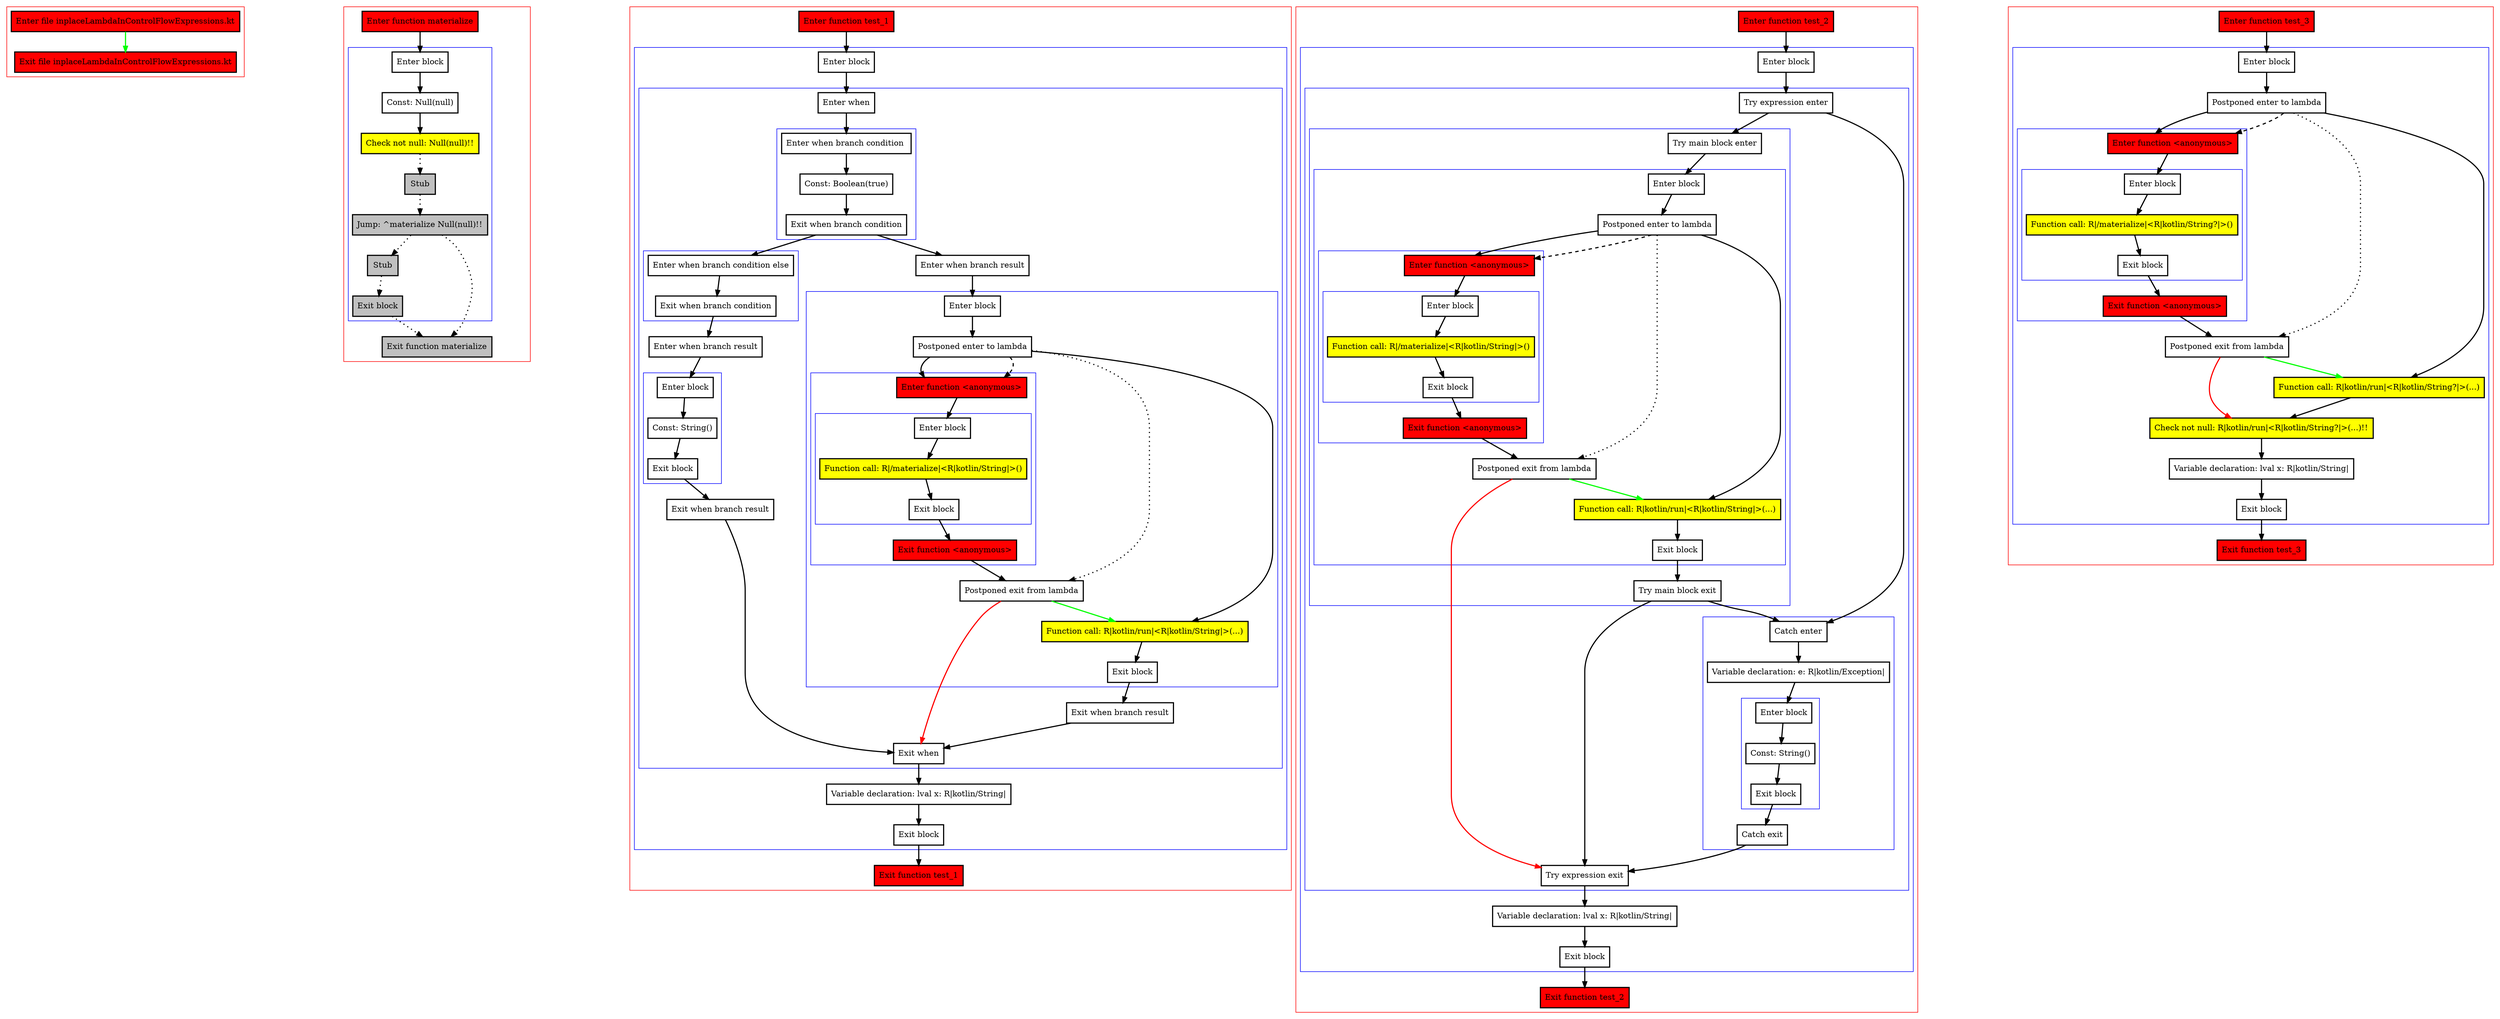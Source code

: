digraph inplaceLambdaInControlFlowExpressions_kt {
    graph [nodesep=3]
    node [shape=box penwidth=2]
    edge [penwidth=2]

    subgraph cluster_0 {
        color=red
        0 [label="Enter file inplaceLambdaInControlFlowExpressions.kt" style="filled" fillcolor=red];
        1 [label="Exit file inplaceLambdaInControlFlowExpressions.kt" style="filled" fillcolor=red];
    }
    0 -> {1} [color=green];

    subgraph cluster_1 {
        color=red
        2 [label="Enter function materialize" style="filled" fillcolor=red];
        subgraph cluster_2 {
            color=blue
            3 [label="Enter block"];
            4 [label="Const: Null(null)"];
            5 [label="Check not null: Null(null)!!" style="filled" fillcolor=yellow];
            6 [label="Stub" style="filled" fillcolor=gray];
            7 [label="Jump: ^materialize Null(null)!!" style="filled" fillcolor=gray];
            8 [label="Stub" style="filled" fillcolor=gray];
            9 [label="Exit block" style="filled" fillcolor=gray];
        }
        10 [label="Exit function materialize" style="filled" fillcolor=gray];
    }
    2 -> {3};
    3 -> {4};
    4 -> {5};
    5 -> {6} [style=dotted];
    6 -> {7} [style=dotted];
    7 -> {8 10} [style=dotted];
    8 -> {9} [style=dotted];
    9 -> {10} [style=dotted];

    subgraph cluster_3 {
        color=red
        11 [label="Enter function test_1" style="filled" fillcolor=red];
        subgraph cluster_4 {
            color=blue
            12 [label="Enter block"];
            subgraph cluster_5 {
                color=blue
                13 [label="Enter when"];
                subgraph cluster_6 {
                    color=blue
                    14 [label="Enter when branch condition "];
                    15 [label="Const: Boolean(true)"];
                    16 [label="Exit when branch condition"];
                }
                subgraph cluster_7 {
                    color=blue
                    17 [label="Enter when branch condition else"];
                    18 [label="Exit when branch condition"];
                }
                19 [label="Enter when branch result"];
                subgraph cluster_8 {
                    color=blue
                    20 [label="Enter block"];
                    21 [label="Const: String()"];
                    22 [label="Exit block"];
                }
                23 [label="Exit when branch result"];
                24 [label="Enter when branch result"];
                subgraph cluster_9 {
                    color=blue
                    25 [label="Enter block"];
                    26 [label="Postponed enter to lambda"];
                    subgraph cluster_10 {
                        color=blue
                        27 [label="Enter function <anonymous>" style="filled" fillcolor=red];
                        subgraph cluster_11 {
                            color=blue
                            28 [label="Enter block"];
                            29 [label="Function call: R|/materialize|<R|kotlin/String|>()" style="filled" fillcolor=yellow];
                            30 [label="Exit block"];
                        }
                        31 [label="Exit function <anonymous>" style="filled" fillcolor=red];
                    }
                    32 [label="Postponed exit from lambda"];
                    33 [label="Function call: R|kotlin/run|<R|kotlin/String|>(...)" style="filled" fillcolor=yellow];
                    34 [label="Exit block"];
                }
                35 [label="Exit when branch result"];
                36 [label="Exit when"];
            }
            37 [label="Variable declaration: lval x: R|kotlin/String|"];
            38 [label="Exit block"];
        }
        39 [label="Exit function test_1" style="filled" fillcolor=red];
    }
    11 -> {12};
    12 -> {13};
    13 -> {14};
    14 -> {15};
    15 -> {16};
    16 -> {17 24};
    17 -> {18};
    18 -> {19};
    19 -> {20};
    20 -> {21};
    21 -> {22};
    22 -> {23};
    23 -> {36};
    24 -> {25};
    25 -> {26};
    26 -> {27 33};
    26 -> {32} [style=dotted];
    26 -> {27} [style=dashed];
    27 -> {28};
    28 -> {29};
    29 -> {30};
    30 -> {31};
    31 -> {32};
    32 -> {33} [color=green];
    32 -> {36} [color=red];
    33 -> {34};
    34 -> {35};
    35 -> {36};
    36 -> {37};
    37 -> {38};
    38 -> {39};

    subgraph cluster_12 {
        color=red
        40 [label="Enter function test_2" style="filled" fillcolor=red];
        subgraph cluster_13 {
            color=blue
            41 [label="Enter block"];
            subgraph cluster_14 {
                color=blue
                42 [label="Try expression enter"];
                subgraph cluster_15 {
                    color=blue
                    43 [label="Try main block enter"];
                    subgraph cluster_16 {
                        color=blue
                        44 [label="Enter block"];
                        45 [label="Postponed enter to lambda"];
                        subgraph cluster_17 {
                            color=blue
                            46 [label="Enter function <anonymous>" style="filled" fillcolor=red];
                            subgraph cluster_18 {
                                color=blue
                                47 [label="Enter block"];
                                48 [label="Function call: R|/materialize|<R|kotlin/String|>()" style="filled" fillcolor=yellow];
                                49 [label="Exit block"];
                            }
                            50 [label="Exit function <anonymous>" style="filled" fillcolor=red];
                        }
                        51 [label="Postponed exit from lambda"];
                        52 [label="Function call: R|kotlin/run|<R|kotlin/String|>(...)" style="filled" fillcolor=yellow];
                        53 [label="Exit block"];
                    }
                    54 [label="Try main block exit"];
                }
                subgraph cluster_19 {
                    color=blue
                    55 [label="Catch enter"];
                    56 [label="Variable declaration: e: R|kotlin/Exception|"];
                    subgraph cluster_20 {
                        color=blue
                        57 [label="Enter block"];
                        58 [label="Const: String()"];
                        59 [label="Exit block"];
                    }
                    60 [label="Catch exit"];
                }
                61 [label="Try expression exit"];
            }
            62 [label="Variable declaration: lval x: R|kotlin/String|"];
            63 [label="Exit block"];
        }
        64 [label="Exit function test_2" style="filled" fillcolor=red];
    }
    40 -> {41};
    41 -> {42};
    42 -> {43 55};
    43 -> {44};
    44 -> {45};
    45 -> {46 52};
    45 -> {51} [style=dotted];
    45 -> {46} [style=dashed];
    46 -> {47};
    47 -> {48};
    48 -> {49};
    49 -> {50};
    50 -> {51};
    51 -> {52} [color=green];
    51 -> {61} [color=red];
    52 -> {53};
    53 -> {54};
    54 -> {55 61};
    55 -> {56};
    56 -> {57};
    57 -> {58};
    58 -> {59};
    59 -> {60};
    60 -> {61};
    61 -> {62};
    62 -> {63};
    63 -> {64};

    subgraph cluster_21 {
        color=red
        65 [label="Enter function test_3" style="filled" fillcolor=red];
        subgraph cluster_22 {
            color=blue
            66 [label="Enter block"];
            67 [label="Postponed enter to lambda"];
            subgraph cluster_23 {
                color=blue
                68 [label="Enter function <anonymous>" style="filled" fillcolor=red];
                subgraph cluster_24 {
                    color=blue
                    69 [label="Enter block"];
                    70 [label="Function call: R|/materialize|<R|kotlin/String?|>()" style="filled" fillcolor=yellow];
                    71 [label="Exit block"];
                }
                72 [label="Exit function <anonymous>" style="filled" fillcolor=red];
            }
            73 [label="Postponed exit from lambda"];
            74 [label="Function call: R|kotlin/run|<R|kotlin/String?|>(...)" style="filled" fillcolor=yellow];
            75 [label="Check not null: R|kotlin/run|<R|kotlin/String?|>(...)!!" style="filled" fillcolor=yellow];
            76 [label="Variable declaration: lval x: R|kotlin/String|"];
            77 [label="Exit block"];
        }
        78 [label="Exit function test_3" style="filled" fillcolor=red];
    }
    65 -> {66};
    66 -> {67};
    67 -> {68 74};
    67 -> {73} [style=dotted];
    67 -> {68} [style=dashed];
    68 -> {69};
    69 -> {70};
    70 -> {71};
    71 -> {72};
    72 -> {73};
    73 -> {74} [color=green];
    73 -> {75} [color=red];
    74 -> {75};
    75 -> {76};
    76 -> {77};
    77 -> {78};

}
